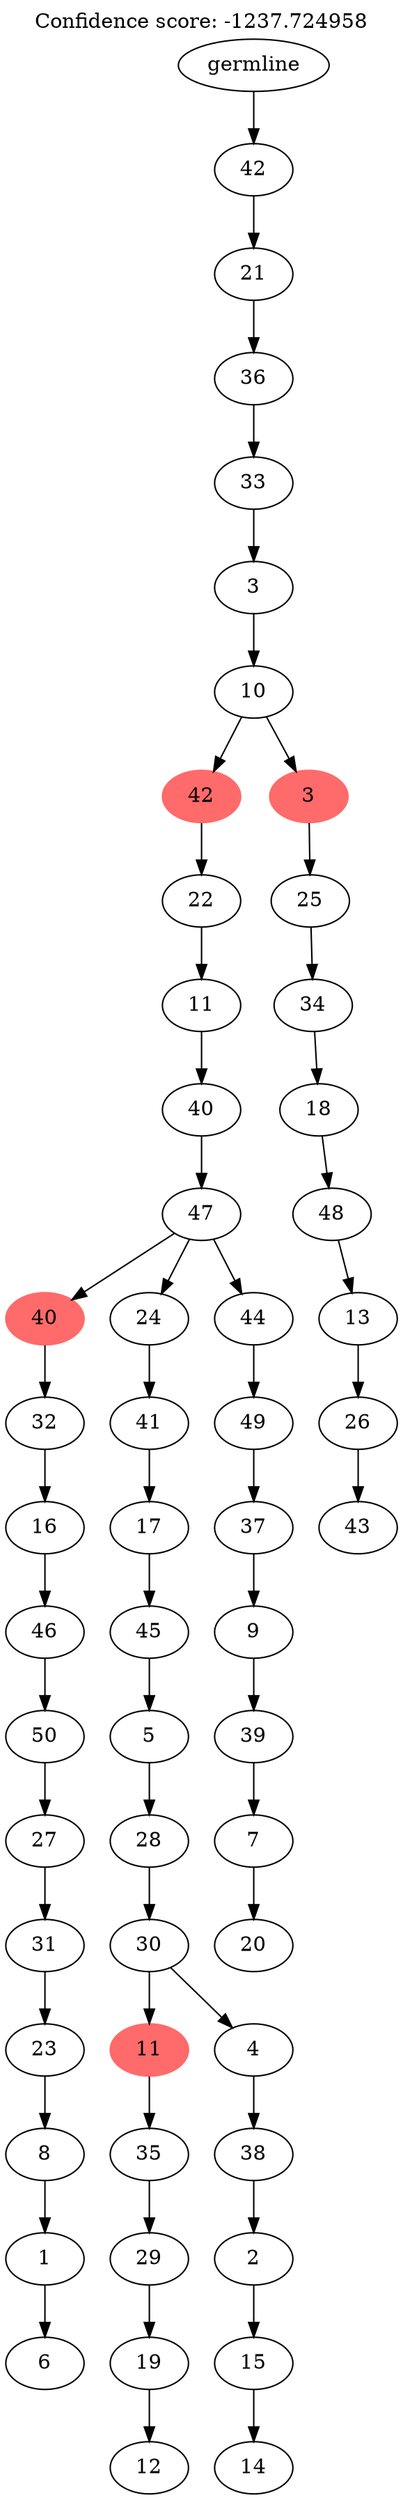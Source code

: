 digraph g {
	"53" -> "54";
	"54" [label="6"];
	"52" -> "53";
	"53" [label="1"];
	"51" -> "52";
	"52" [label="8"];
	"50" -> "51";
	"51" [label="23"];
	"49" -> "50";
	"50" [label="31"];
	"48" -> "49";
	"49" [label="27"];
	"47" -> "48";
	"48" [label="50"];
	"46" -> "47";
	"47" [label="46"];
	"45" -> "46";
	"46" [label="16"];
	"44" -> "45";
	"45" [label="32"];
	"42" -> "43";
	"43" [label="12"];
	"41" -> "42";
	"42" [label="19"];
	"40" -> "41";
	"41" [label="29"];
	"39" -> "40";
	"40" [label="35"];
	"37" -> "38";
	"38" [label="14"];
	"36" -> "37";
	"37" [label="15"];
	"35" -> "36";
	"36" [label="2"];
	"34" -> "35";
	"35" [label="38"];
	"33" -> "34";
	"34" [label="4"];
	"33" -> "39";
	"39" [color=indianred1, style=filled, label="11"];
	"32" -> "33";
	"33" [label="30"];
	"31" -> "32";
	"32" [label="28"];
	"30" -> "31";
	"31" [label="5"];
	"29" -> "30";
	"30" [label="45"];
	"28" -> "29";
	"29" [label="17"];
	"27" -> "28";
	"28" [label="41"];
	"25" -> "26";
	"26" [label="20"];
	"24" -> "25";
	"25" [label="7"];
	"23" -> "24";
	"24" [label="39"];
	"22" -> "23";
	"23" [label="9"];
	"21" -> "22";
	"22" [label="37"];
	"20" -> "21";
	"21" [label="49"];
	"19" -> "20";
	"20" [label="44"];
	"19" -> "27";
	"27" [label="24"];
	"19" -> "44";
	"44" [color=indianred1, style=filled, label="40"];
	"18" -> "19";
	"19" [label="47"];
	"17" -> "18";
	"18" [label="40"];
	"16" -> "17";
	"17" [label="11"];
	"15" -> "16";
	"16" [label="22"];
	"13" -> "14";
	"14" [label="43"];
	"12" -> "13";
	"13" [label="26"];
	"11" -> "12";
	"12" [label="13"];
	"10" -> "11";
	"11" [label="48"];
	"9" -> "10";
	"10" [label="18"];
	"8" -> "9";
	"9" [label="34"];
	"7" -> "8";
	"8" [label="25"];
	"6" -> "7";
	"7" [color=indianred1, style=filled, label="3"];
	"6" -> "15";
	"15" [color=indianred1, style=filled, label="42"];
	"5" -> "6";
	"6" [label="10"];
	"4" -> "5";
	"5" [label="3"];
	"3" -> "4";
	"4" [label="33"];
	"2" -> "3";
	"3" [label="36"];
	"1" -> "2";
	"2" [label="21"];
	"0" -> "1";
	"1" [label="42"];
	"0" [label="germline"];
	labelloc="t";
	label="Confidence score: -1237.724958";
}
